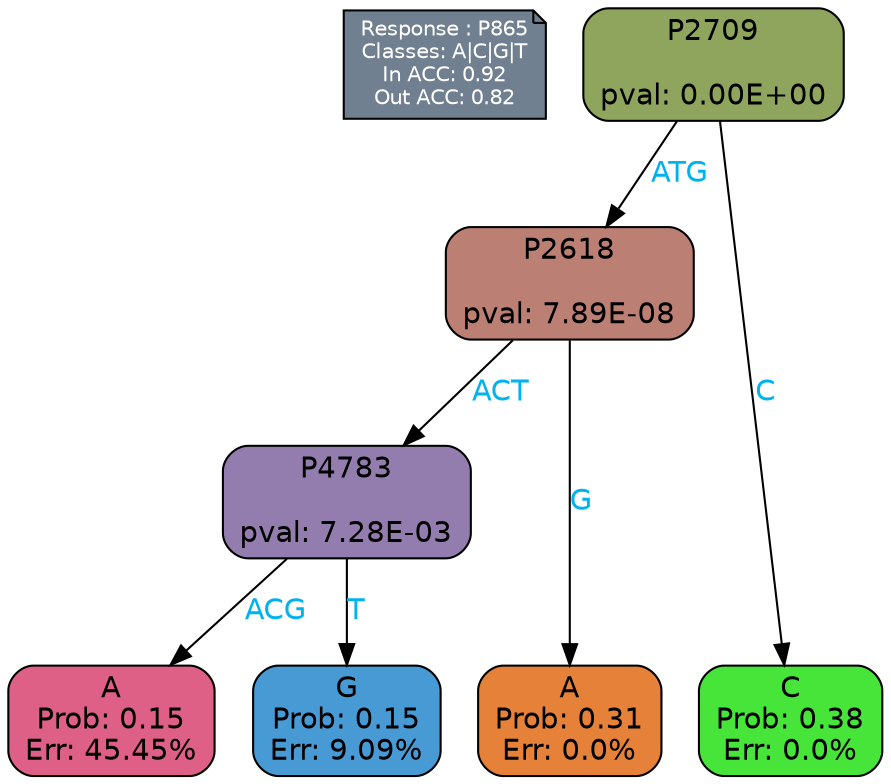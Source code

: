 digraph Tree {
node [shape=box, style="filled, rounded", color="black", fontname=helvetica] ;
graph [ranksep=equally, splines=polylines, bgcolor=transparent, dpi=600] ;
edge [fontname=helvetica] ;
LEGEND [label="Response : P865
Classes: A|C|G|T
In ACC: 0.92
Out ACC: 0.82
",shape=note,align=left,style=filled,fillcolor="slategray",fontcolor="white",fontsize=10];1 [label="P2709

pval: 0.00E+00", fillcolor="#8fa55d"] ;
2 [label="P2618

pval: 7.89E-08", fillcolor="#bc7f73"] ;
3 [label="P4783

pval: 7.28E-03", fillcolor="#937dae"] ;
4 [label="A
Prob: 0.15
Err: 45.45%", fillcolor="#de6087"] ;
5 [label="G
Prob: 0.15
Err: 9.09%", fillcolor="#489ad5"] ;
6 [label="A
Prob: 0.31
Err: 0.0%", fillcolor="#e58139"] ;
7 [label="C
Prob: 0.38
Err: 0.0%", fillcolor="#47e539"] ;
1 -> 2 [label="ATG",fontcolor=deepskyblue2] ;
1 -> 7 [label="C",fontcolor=deepskyblue2] ;
2 -> 3 [label="ACT",fontcolor=deepskyblue2] ;
2 -> 6 [label="G",fontcolor=deepskyblue2] ;
3 -> 4 [label="ACG",fontcolor=deepskyblue2] ;
3 -> 5 [label="T",fontcolor=deepskyblue2] ;
{rank = same; 4;5;6;7;}{rank = same; LEGEND;1;}}